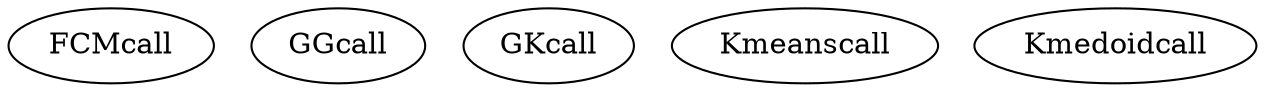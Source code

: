 /* Created by mdot for Matlab */
digraph m2html {

  FCMcall [URL="FCMcall.html"];
  GGcall [URL="GGcall.html"];
  GKcall [URL="GKcall.html"];
  Kmeanscall [URL="Kmeanscall.html"];
  Kmedoidcall [URL="Kmedoidcall.html"];
}